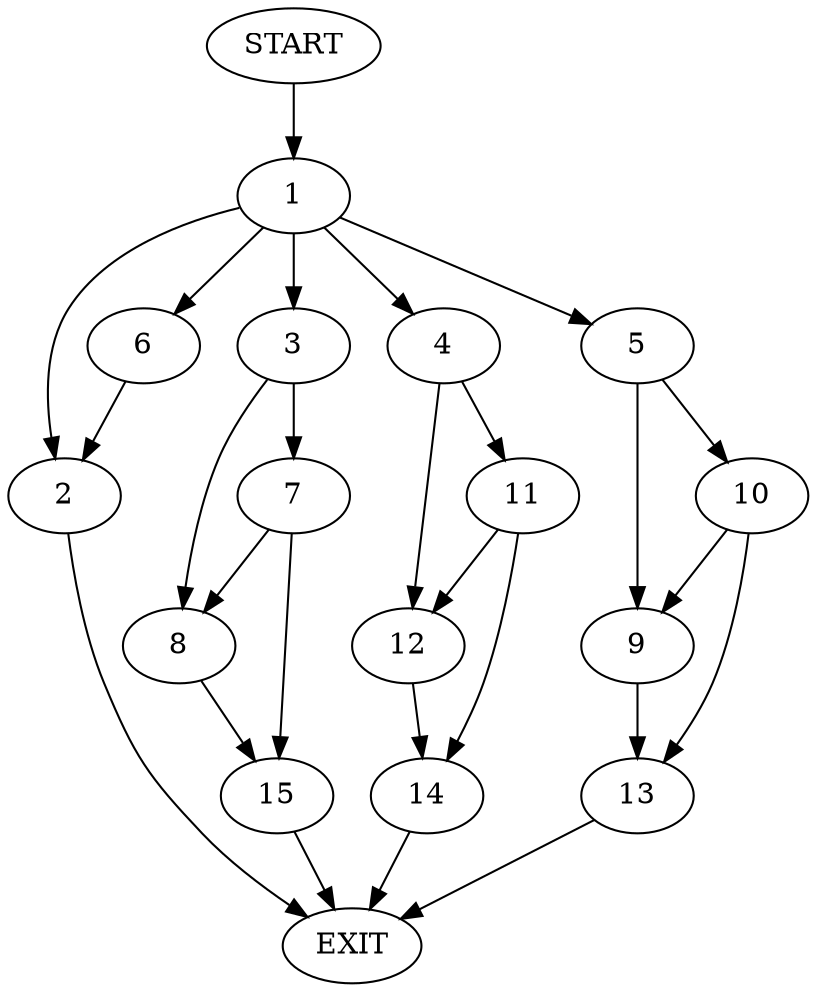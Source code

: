 digraph {
0 [label="START"]
16 [label="EXIT"]
0 -> 1
1 -> 2
1 -> 3
1 -> 4
1 -> 5
1 -> 6
3 -> 7
3 -> 8
2 -> 16
5 -> 9
5 -> 10
4 -> 11
4 -> 12
6 -> 2
10 -> 9
10 -> 13
9 -> 13
13 -> 16
12 -> 14
11 -> 14
11 -> 12
14 -> 16
7 -> 15
7 -> 8
8 -> 15
15 -> 16
}
